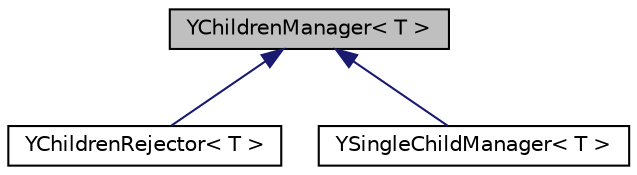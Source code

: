 digraph "YChildrenManager&lt; T &gt;"
{
 // LATEX_PDF_SIZE
  edge [fontname="Helvetica",fontsize="10",labelfontname="Helvetica",labelfontsize="10"];
  node [fontname="Helvetica",fontsize="10",shape=record];
  Node1 [label="YChildrenManager\< T \>",height=0.2,width=0.4,color="black", fillcolor="grey75", style="filled", fontcolor="black",tooltip=" "];
  Node1 -> Node2 [dir="back",color="midnightblue",fontsize="10",style="solid",fontname="Helvetica"];
  Node2 [label="YChildrenRejector\< T \>",height=0.2,width=0.4,color="black", fillcolor="white", style="filled",URL="$classYChildrenRejector.html",tooltip=" "];
  Node1 -> Node3 [dir="back",color="midnightblue",fontsize="10",style="solid",fontname="Helvetica"];
  Node3 [label="YSingleChildManager\< T \>",height=0.2,width=0.4,color="black", fillcolor="white", style="filled",URL="$classYSingleChildManager.html",tooltip=" "];
}

